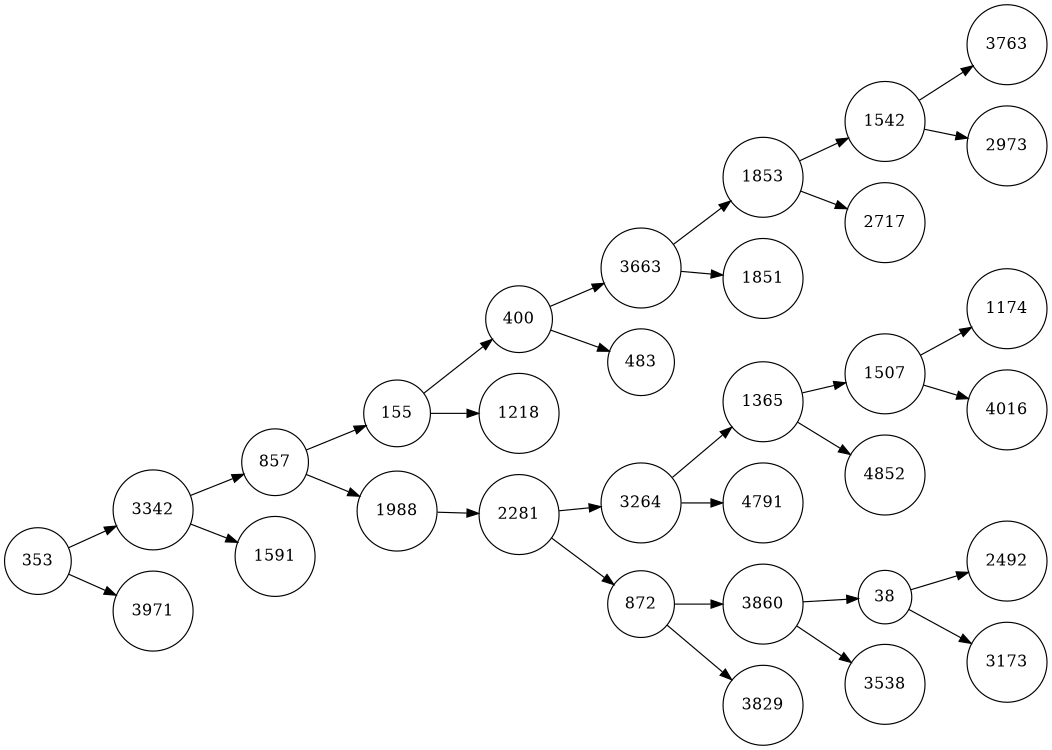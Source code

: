 digraph finite_state_machine {
	rankdir=LR size="8,5"
	node [shape=circle]
	353 -> 3342

	353 -> 3971

	3342 -> 857

	3342 -> 1591

	857 -> 155

	857 -> 1988

	155 -> 400

	155 -> 1218

	400 -> 3663

	400 -> 483

	3663 -> 1853

	3663 -> 1851

	1853 -> 1542

	1853 -> 2717

	1542 -> 3763

	1542 -> 2973

	1988 -> 2281

	2281 -> 3264

	2281 -> 872

	3264 -> 1365

	3264 -> 4791

	1365 -> 1507

	1365 -> 4852

	1507 -> 1174

	1507 -> 4016

	872 -> 3860

	872 -> 3829

	3860 -> 38

	3860 -> 3538

	38 -> 2492

	38 -> 3173

}
